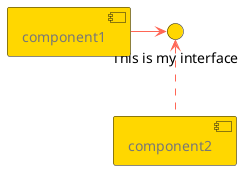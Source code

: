 {
  "sha1": "c2vi39d6vw5fgtzij6tsvb4jwcps4w7",
  "insertion": {
    "when": "2024-06-01T09:03:00.810Z",
    "user": "plantuml@gmail.com"
  }
}
@startuml

skinparam interfaceBackgroundColor gold
skinparam componentBackgroundColor gold
skinparam borderColor orange
skinparam componentArrowColor #FF6655
skinparam componentFontColor #777777
skinparam noteBackgroundColor BlanchedAlmond

"This is my interface" as () interface
[component1] -> () interface
() interface <.. [component2]

@enduml
